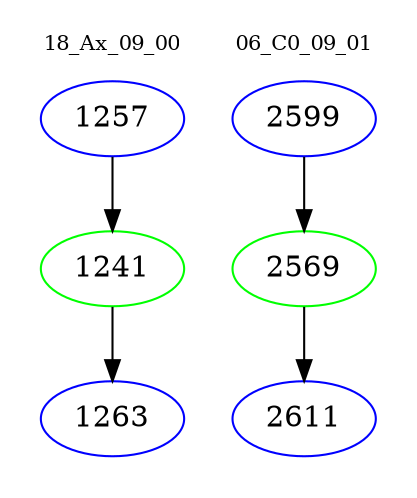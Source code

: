 digraph{
subgraph cluster_0 {
color = white
label = "18_Ax_09_00";
fontsize=10;
T0_1257 [label="1257", color="blue"]
T0_1257 -> T0_1241 [color="black"]
T0_1241 [label="1241", color="green"]
T0_1241 -> T0_1263 [color="black"]
T0_1263 [label="1263", color="blue"]
}
subgraph cluster_1 {
color = white
label = "06_C0_09_01";
fontsize=10;
T1_2599 [label="2599", color="blue"]
T1_2599 -> T1_2569 [color="black"]
T1_2569 [label="2569", color="green"]
T1_2569 -> T1_2611 [color="black"]
T1_2611 [label="2611", color="blue"]
}
}
